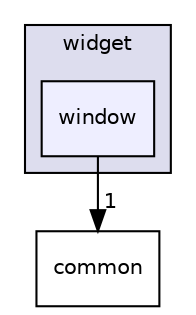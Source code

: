 digraph "C:/Harmony3/gfx/middleware/legato/library/src/gfx/legato/widget/window" {
  compound=true
  node [ fontsize="10", fontname="Helvetica"];
  edge [ labelfontsize="10", labelfontname="Helvetica"];
  subgraph clusterdir_08e5c2531b4cfc75c531d5c20b249084 {
    graph [ bgcolor="#ddddee", pencolor="black", label="widget" fontname="Helvetica", fontsize="10", URL="dir_08e5c2531b4cfc75c531d5c20b249084.html"]
  dir_7b9600ee6a2402e97d8f59239654c614 [shape=box, label="window", style="filled", fillcolor="#eeeeff", pencolor="black", URL="dir_7b9600ee6a2402e97d8f59239654c614.html"];
  }
  dir_192fb4248a7d7f0c34634334a26d417f [shape=box label="common" URL="dir_192fb4248a7d7f0c34634334a26d417f.html"];
  dir_7b9600ee6a2402e97d8f59239654c614->dir_192fb4248a7d7f0c34634334a26d417f [headlabel="1", labeldistance=1.5 headhref="dir_000046_000007.html"];
}
